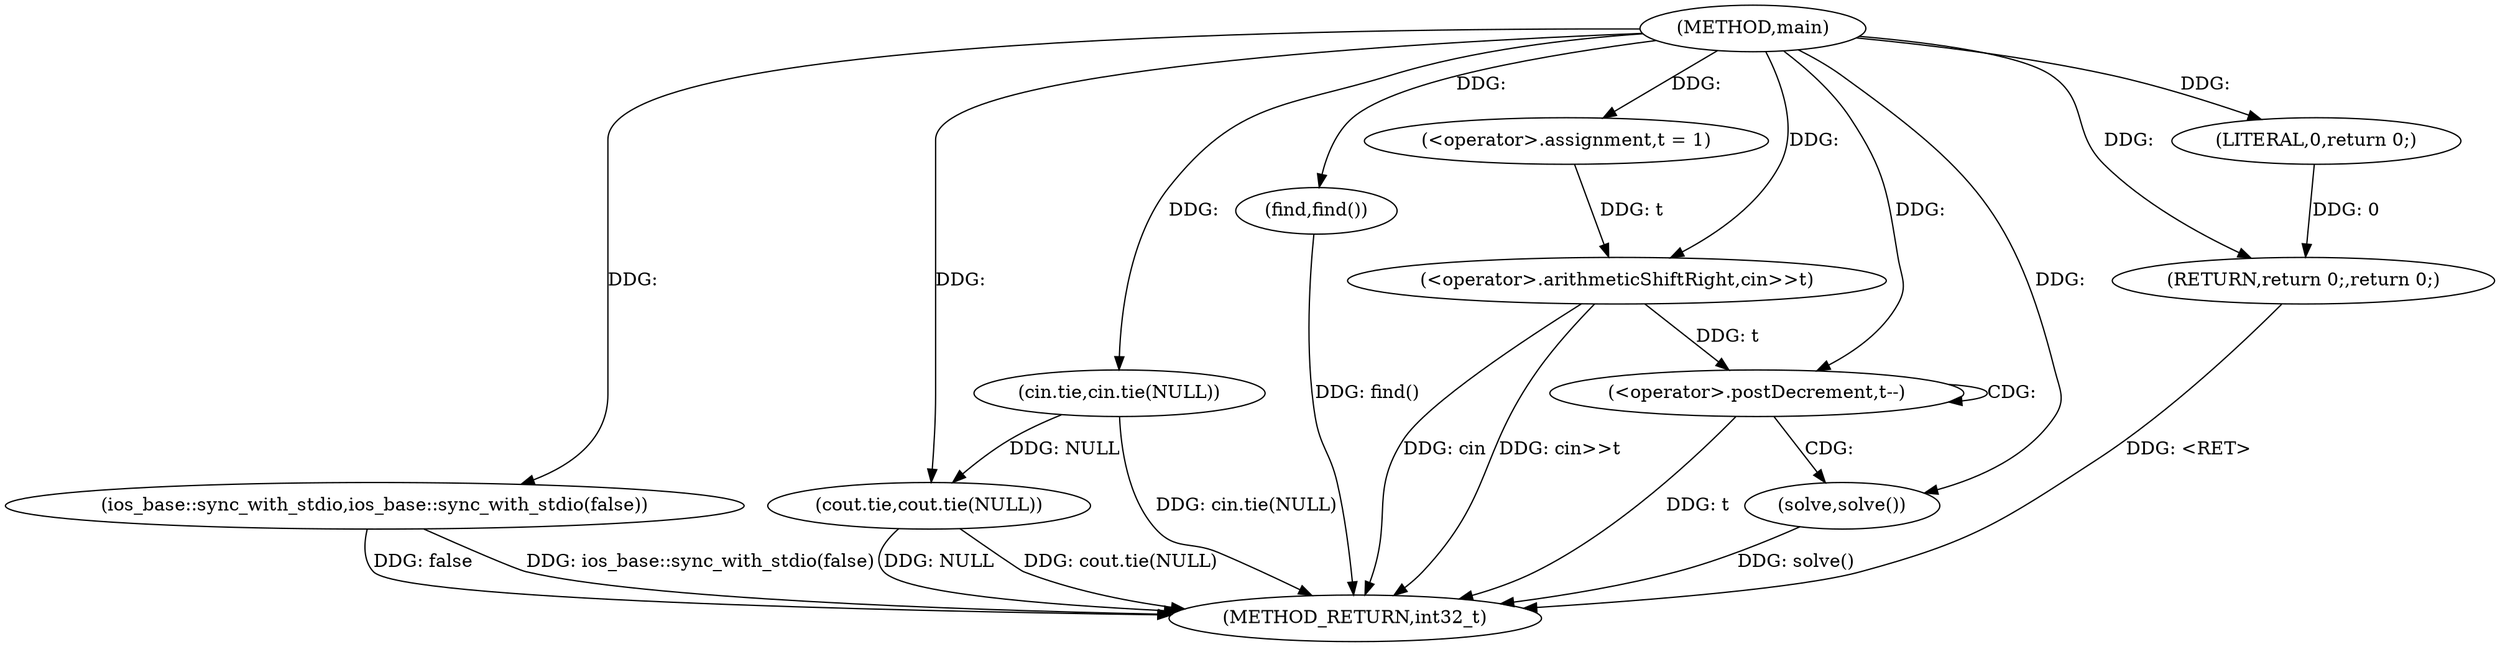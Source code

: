 digraph "main" {  
"1000208" [label = "(METHOD,main)" ]
"1000230" [label = "(METHOD_RETURN,int32_t)" ]
"1000210" [label = "(ios_base::sync_with_stdio,ios_base::sync_with_stdio(false))" ]
"1000212" [label = "(cin.tie,cin.tie(NULL))" ]
"1000214" [label = "(cout.tie,cout.tie(NULL))" ]
"1000216" [label = "(find,find())" ]
"1000218" [label = "(<operator>.assignment,t = 1)" ]
"1000221" [label = "(<operator>.arithmeticShiftRight,cin>>t)" ]
"1000228" [label = "(RETURN,return 0;,return 0;)" ]
"1000225" [label = "(<operator>.postDecrement,t--)" ]
"1000227" [label = "(solve,solve())" ]
"1000229" [label = "(LITERAL,0,return 0;)" ]
  "1000210" -> "1000230"  [ label = "DDG: ios_base::sync_with_stdio(false)"] 
  "1000212" -> "1000230"  [ label = "DDG: cin.tie(NULL)"] 
  "1000214" -> "1000230"  [ label = "DDG: NULL"] 
  "1000214" -> "1000230"  [ label = "DDG: cout.tie(NULL)"] 
  "1000216" -> "1000230"  [ label = "DDG: find()"] 
  "1000221" -> "1000230"  [ label = "DDG: cin>>t"] 
  "1000225" -> "1000230"  [ label = "DDG: t"] 
  "1000227" -> "1000230"  [ label = "DDG: solve()"] 
  "1000228" -> "1000230"  [ label = "DDG: <RET>"] 
  "1000221" -> "1000230"  [ label = "DDG: cin"] 
  "1000210" -> "1000230"  [ label = "DDG: false"] 
  "1000208" -> "1000216"  [ label = "DDG: "] 
  "1000208" -> "1000218"  [ label = "DDG: "] 
  "1000229" -> "1000228"  [ label = "DDG: 0"] 
  "1000208" -> "1000228"  [ label = "DDG: "] 
  "1000208" -> "1000210"  [ label = "DDG: "] 
  "1000208" -> "1000212"  [ label = "DDG: "] 
  "1000212" -> "1000214"  [ label = "DDG: NULL"] 
  "1000208" -> "1000214"  [ label = "DDG: "] 
  "1000208" -> "1000221"  [ label = "DDG: "] 
  "1000218" -> "1000221"  [ label = "DDG: t"] 
  "1000208" -> "1000227"  [ label = "DDG: "] 
  "1000208" -> "1000229"  [ label = "DDG: "] 
  "1000221" -> "1000225"  [ label = "DDG: t"] 
  "1000208" -> "1000225"  [ label = "DDG: "] 
  "1000225" -> "1000225"  [ label = "CDG: "] 
  "1000225" -> "1000227"  [ label = "CDG: "] 
}
